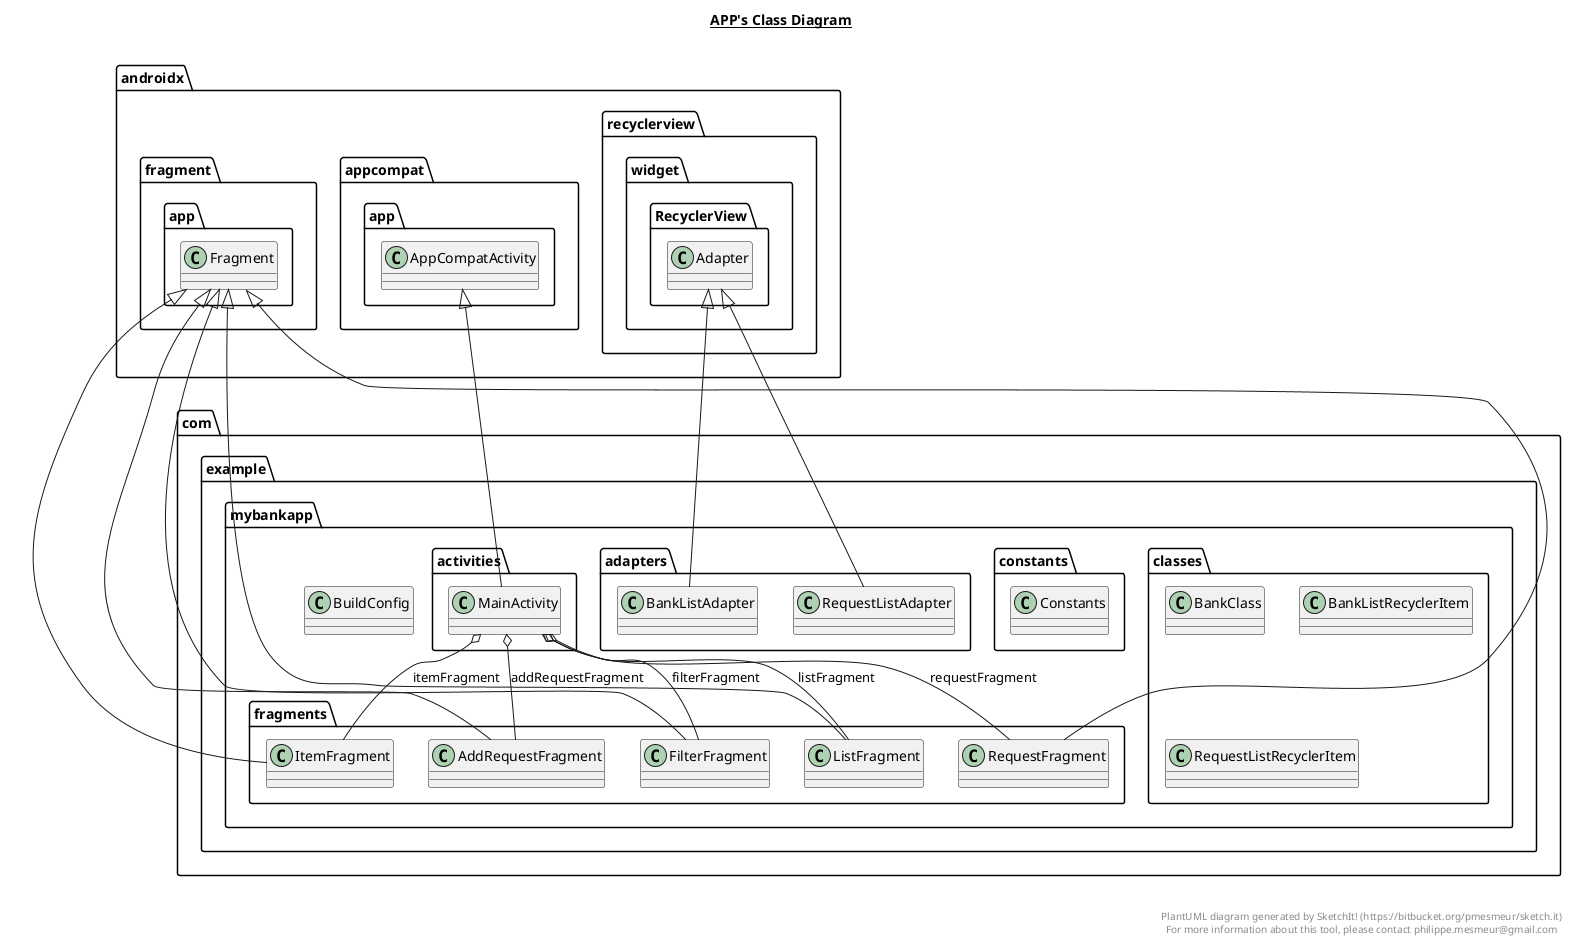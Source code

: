 @startuml

title __APP's Class Diagram__\n

  namespace com.example.mybankapp {
    class com.example.mybankapp.fragments.AddRequestFragment {
    }
  }
  

  namespace com.example.mybankapp {
    class com.example.mybankapp.classes.BankClass {
    }
  }
  

  namespace com.example.mybankapp {
    class com.example.mybankapp.BuildConfig {
    }
  }
  

  namespace com.example.mybankapp {
    class com.example.mybankapp.constants.Constants {
    }
  }
  

  namespace com.example.mybankapp {
    class com.example.mybankapp.fragments.FilterFragment {
    }
  }
  

  namespace com.example.mybankapp {
    class com.example.mybankapp.fragments.ItemFragment {
    }
  }
  

  namespace com.example.mybankapp {
    class com.example.mybankapp.fragments.ListFragment {
    }
  }
  

  namespace com.example.mybankapp {
    class com.example.mybankapp.activities.MainActivity {
    }
  }
  

  namespace com.example.mybankapp {
    class com.example.mybankapp.adapters.BankListAdapter {
    }
  }
  

  namespace com.example.mybankapp {
    class com.example.mybankapp.classes.BankListRecyclerItem {
    }
  }
  

  namespace com.example.mybankapp {
    class com.example.mybankapp.classes.RequestListRecyclerItem {
    }
  }
  

  namespace com.example.mybankapp {
    class com.example.mybankapp.fragments.RequestFragment {
    }
  }
  

  namespace com.example.mybankapp {
    class com.example.mybankapp.adapters.RequestListAdapter {
    }
  }
  

  com.example.mybankapp.fragments.AddRequestFragment -up-|> androidx.fragment.app.Fragment
  com.example.mybankapp.fragments.FilterFragment -up-|> androidx.fragment.app.Fragment
  com.example.mybankapp.fragments.ItemFragment -up-|> androidx.fragment.app.Fragment
  com.example.mybankapp.fragments.ListFragment -up-|> androidx.fragment.app.Fragment
  com.example.mybankapp.activities.MainActivity -up-|> androidx.appcompat.app.AppCompatActivity
  com.example.mybankapp.activities.MainActivity o-- com.example.mybankapp.fragments.AddRequestFragment : addRequestFragment
  com.example.mybankapp.activities.MainActivity o-- com.example.mybankapp.fragments.FilterFragment : filterFragment
  com.example.mybankapp.activities.MainActivity o-- com.example.mybankapp.fragments.ItemFragment : itemFragment
  com.example.mybankapp.activities.MainActivity o-- com.example.mybankapp.fragments.ListFragment : listFragment
  com.example.mybankapp.activities.MainActivity o-- com.example.mybankapp.fragments.RequestFragment : requestFragment
  com.example.mybankapp.adapters.BankListAdapter -up-|> androidx.recyclerview.widget.RecyclerView.Adapter
  com.example.mybankapp.fragments.RequestFragment -up-|> androidx.fragment.app.Fragment
  com.example.mybankapp.adapters.RequestListAdapter -up-|> androidx.recyclerview.widget.RecyclerView.Adapter


right footer


PlantUML diagram generated by SketchIt! (https://bitbucket.org/pmesmeur/sketch.it)
For more information about this tool, please contact philippe.mesmeur@gmail.com
endfooter

@enduml
